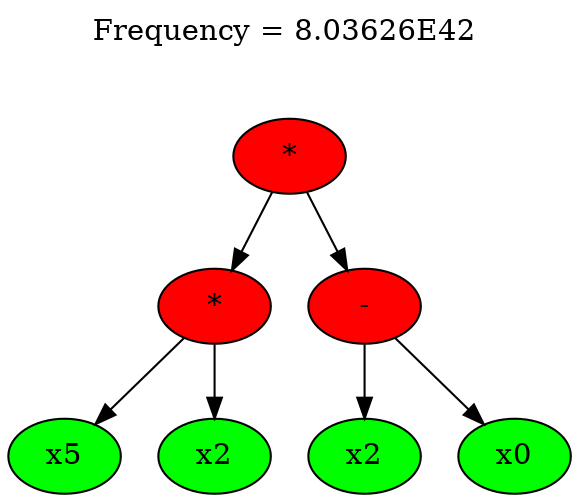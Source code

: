 strict digraph "" {
	graph [label=<Frequency = 8.03626E42
 <br/> <br/> <br/>>,
		labelloc=t
	];
	node [label="\N"];
	0	 [fillcolor="#ff0000",
		label="*",
		style=filled];
	1	 [fillcolor="#ff0000",
		label="*",
		style=filled];
	0 -> 1;
	4	 [fillcolor="#ff0000",
		label="-",
		style=filled];
	0 -> 4;
	2	 [fillcolor="#00ff00",
		label=x5,
		style=filled];
	1 -> 2;
	3	 [fillcolor="#00ff00",
		label=x2,
		style=filled];
	1 -> 3;
	5	 [fillcolor="#00ff00",
		label=x2,
		style=filled];
	4 -> 5;
	6	 [fillcolor="#00ff00",
		label=x0,
		style=filled];
	4 -> 6;
}
